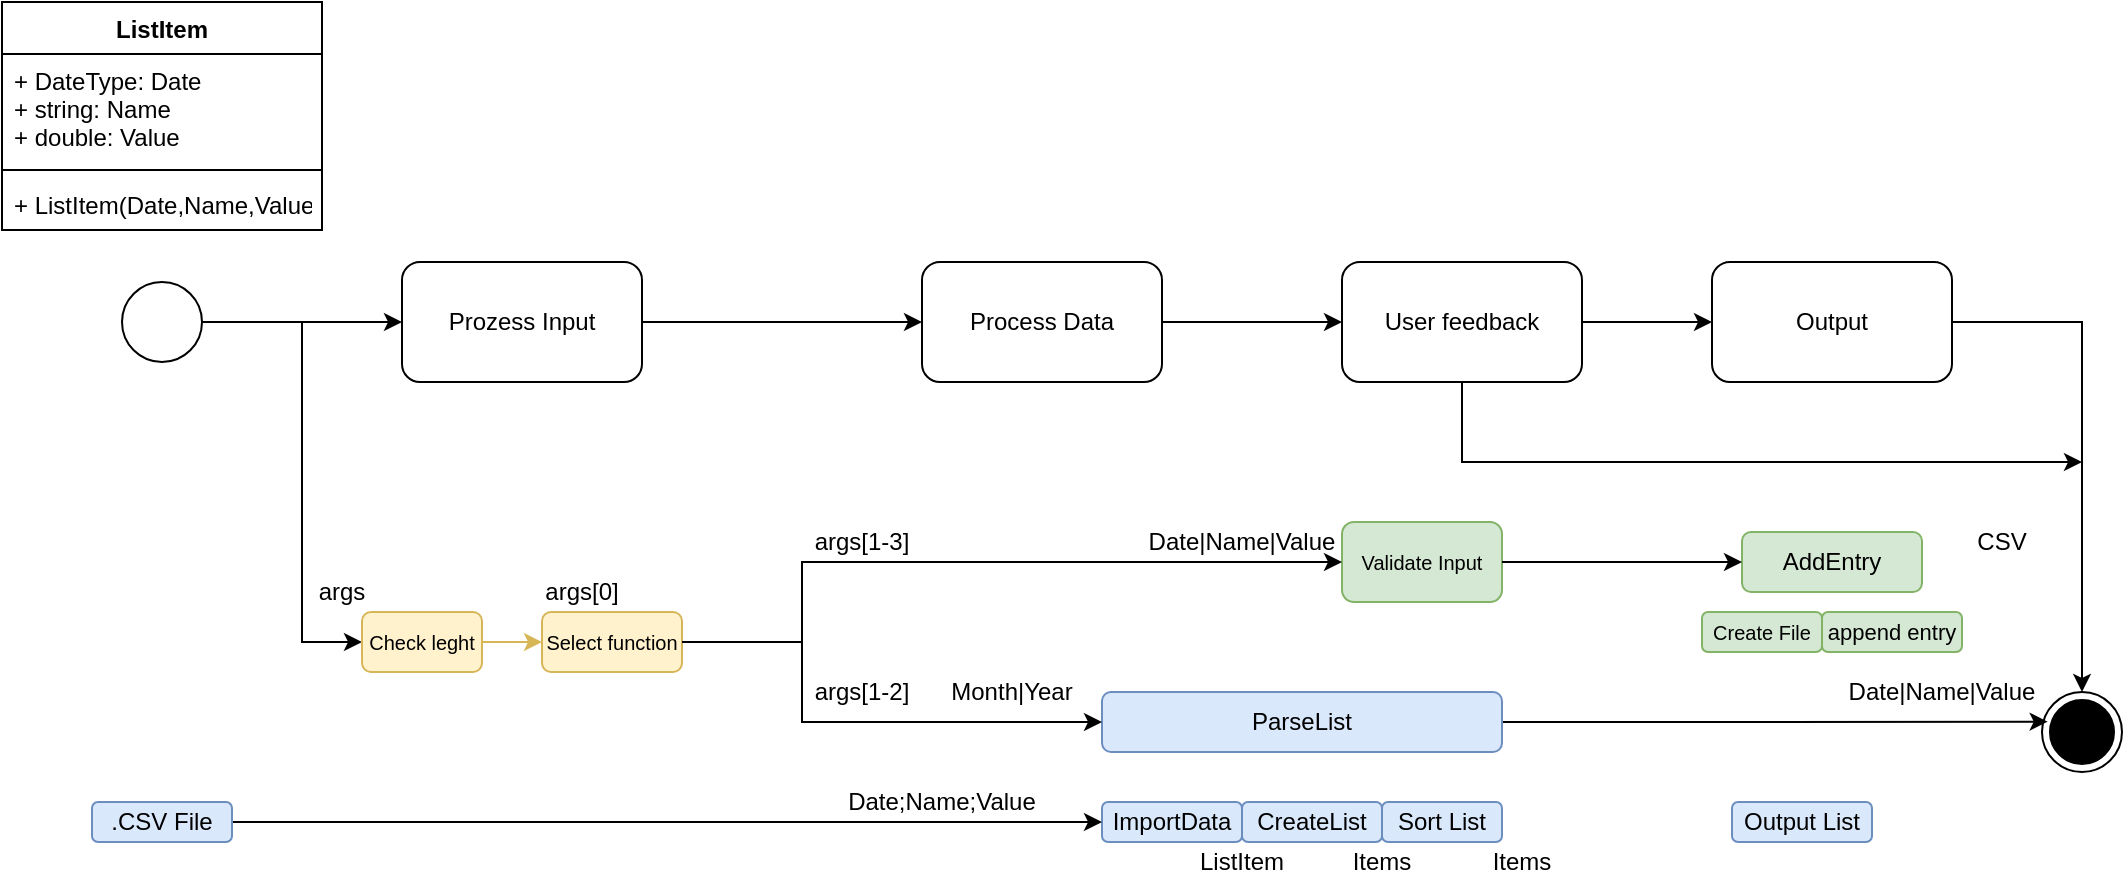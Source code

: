 <mxfile version="14.1.1" type="device"><diagram id="C5RBs43oDa-KdzZeNtuy" name="Page-1"><mxGraphModel dx="1635" dy="1132" grid="1" gridSize="10" guides="1" tooltips="1" connect="1" arrows="1" fold="1" page="1" pageScale="1" pageWidth="1169" pageHeight="827" math="0" shadow="0"><root><mxCell id="WIyWlLk6GJQsqaUBKTNV-0"/><mxCell id="WIyWlLk6GJQsqaUBKTNV-1" parent="WIyWlLk6GJQsqaUBKTNV-0"/><mxCell id="Vzc2xN44RKhHdTeVtSJN-133" value="" style="group" vertex="1" connectable="0" parent="WIyWlLk6GJQsqaUBKTNV-1"><mxGeometry width="1060" height="440" as="geometry"/></mxCell><mxCell id="Vzc2xN44RKhHdTeVtSJN-1" value="" style="ellipse;whiteSpace=wrap;html=1;" vertex="1" parent="Vzc2xN44RKhHdTeVtSJN-133"><mxGeometry x="60" y="139.998" width="40" height="40" as="geometry"/></mxCell><mxCell id="Vzc2xN44RKhHdTeVtSJN-2" value="Prozess Input" style="rounded=1;whiteSpace=wrap;html=1;" vertex="1" parent="Vzc2xN44RKhHdTeVtSJN-133"><mxGeometry x="200" y="130" width="120" height="60" as="geometry"/></mxCell><mxCell id="Vzc2xN44RKhHdTeVtSJN-0" style="edgeStyle=orthogonalEdgeStyle;rounded=0;orthogonalLoop=1;jettySize=auto;html=1;exitX=1;exitY=0.5;exitDx=0;exitDy=0;" edge="1" parent="Vzc2xN44RKhHdTeVtSJN-133" source="Vzc2xN44RKhHdTeVtSJN-1" target="Vzc2xN44RKhHdTeVtSJN-2"><mxGeometry relative="1" as="geometry"><mxPoint x="180" y="159.86" as="targetPoint"/></mxGeometry></mxCell><mxCell id="Vzc2xN44RKhHdTeVtSJN-3" style="edgeStyle=orthogonalEdgeStyle;rounded=0;orthogonalLoop=1;jettySize=auto;html=1;exitX=1;exitY=0.5;exitDx=0;exitDy=0;" edge="1" parent="Vzc2xN44RKhHdTeVtSJN-133" source="Vzc2xN44RKhHdTeVtSJN-2" target="Vzc2xN44RKhHdTeVtSJN-4"><mxGeometry relative="1" as="geometry"><mxPoint x="500" y="159.86" as="targetPoint"/><mxPoint x="420.0" y="159.998" as="sourcePoint"/><Array as="points"><mxPoint x="340" y="159.998"/><mxPoint x="340" y="159.998"/></Array></mxGeometry></mxCell><mxCell id="Vzc2xN44RKhHdTeVtSJN-4" value="Process Data" style="rounded=1;whiteSpace=wrap;html=1;" vertex="1" parent="Vzc2xN44RKhHdTeVtSJN-133"><mxGeometry x="460" y="130" width="120" height="60" as="geometry"/></mxCell><mxCell id="Vzc2xN44RKhHdTeVtSJN-5" style="edgeStyle=orthogonalEdgeStyle;rounded=0;orthogonalLoop=1;jettySize=auto;html=1;exitX=1;exitY=0.5;exitDx=0;exitDy=0;" edge="1" parent="Vzc2xN44RKhHdTeVtSJN-133" source="Vzc2xN44RKhHdTeVtSJN-4" target="Vzc2xN44RKhHdTeVtSJN-8"><mxGeometry relative="1" as="geometry"><mxPoint x="700" y="159.86" as="targetPoint"/><mxPoint x="620.0" y="159.998" as="sourcePoint"/></mxGeometry></mxCell><mxCell id="Vzc2xN44RKhHdTeVtSJN-130" style="edgeStyle=orthogonalEdgeStyle;rounded=0;orthogonalLoop=1;jettySize=auto;html=1;exitX=0.5;exitY=1;exitDx=0;exitDy=0;" edge="1" parent="Vzc2xN44RKhHdTeVtSJN-133" source="Vzc2xN44RKhHdTeVtSJN-8"><mxGeometry relative="1" as="geometry"><mxPoint x="1040" y="230" as="targetPoint"/><Array as="points"><mxPoint x="730" y="230"/></Array></mxGeometry></mxCell><mxCell id="Vzc2xN44RKhHdTeVtSJN-8" value="User feedback" style="rounded=1;whiteSpace=wrap;html=1;" vertex="1" parent="Vzc2xN44RKhHdTeVtSJN-133"><mxGeometry x="670" y="130" width="120" height="60" as="geometry"/></mxCell><mxCell id="Vzc2xN44RKhHdTeVtSJN-9" value="" style="ellipse;html=1;shape=endState;fillColor=#000000;fontSize=7;" vertex="1" parent="Vzc2xN44RKhHdTeVtSJN-133"><mxGeometry x="1020" y="344.998" width="40" height="40" as="geometry"/></mxCell><mxCell id="Vzc2xN44RKhHdTeVtSJN-10" style="edgeStyle=orthogonalEdgeStyle;rounded=0;orthogonalLoop=1;jettySize=auto;html=1;exitX=0;exitY=0.5;exitDx=0;exitDy=0;fontSize=7;entryX=0;entryY=0.5;entryDx=0;entryDy=0;" edge="1" parent="Vzc2xN44RKhHdTeVtSJN-133" target="Vzc2xN44RKhHdTeVtSJN-12"><mxGeometry relative="1" as="geometry"><mxPoint x="140" y="159.998" as="sourcePoint"/><Array as="points"><mxPoint x="150" y="160"/><mxPoint x="150" y="320"/><mxPoint x="180" y="320"/></Array></mxGeometry></mxCell><mxCell id="Vzc2xN44RKhHdTeVtSJN-12" value="&lt;font style=&quot;font-size: 10px&quot;&gt;Check leght&lt;/font&gt;" style="rounded=1;whiteSpace=wrap;html=1;strokeColor=#d6b656;fontSize=7;fillColor=#fff2cc;" vertex="1" parent="Vzc2xN44RKhHdTeVtSJN-133"><mxGeometry x="180" y="304.998" width="60" height="30" as="geometry"/></mxCell><mxCell id="Vzc2xN44RKhHdTeVtSJN-16" value="&lt;font style=&quot;font-size: 10px&quot;&gt;Select function&lt;/font&gt;" style="rounded=1;whiteSpace=wrap;html=1;strokeColor=#d6b656;fontSize=7;fillColor=#fff2cc;" vertex="1" parent="Vzc2xN44RKhHdTeVtSJN-133"><mxGeometry x="270" y="304.998" width="70" height="30" as="geometry"/></mxCell><mxCell id="Vzc2xN44RKhHdTeVtSJN-11" style="edgeStyle=orthogonalEdgeStyle;rounded=0;orthogonalLoop=1;jettySize=auto;html=1;exitX=1;exitY=0.5;exitDx=0;exitDy=0;fontSize=7;entryX=0;entryY=0.5;entryDx=0;entryDy=0;fillColor=#fff2cc;strokeColor=#d6b656;" edge="1" parent="Vzc2xN44RKhHdTeVtSJN-133" source="Vzc2xN44RKhHdTeVtSJN-12" target="Vzc2xN44RKhHdTeVtSJN-16"><mxGeometry relative="1" as="geometry"><mxPoint x="260" y="305" as="targetPoint"/></mxGeometry></mxCell><mxCell id="Vzc2xN44RKhHdTeVtSJN-19" value="&lt;font style=&quot;font-size: 10px&quot;&gt;Create File&lt;/font&gt;" style="rounded=1;whiteSpace=wrap;html=1;strokeColor=#82b366;fontSize=7;fillColor=#d5e8d4;" vertex="1" parent="Vzc2xN44RKhHdTeVtSJN-133"><mxGeometry x="850" y="305" width="60" height="20" as="geometry"/></mxCell><mxCell id="Vzc2xN44RKhHdTeVtSJN-21" value="&lt;font style=&quot;font-size: 11px&quot;&gt;append entry&lt;/font&gt;" style="rounded=1;whiteSpace=wrap;html=1;strokeColor=#82b366;fontSize=7;fillColor=#d5e8d4;" vertex="1" parent="Vzc2xN44RKhHdTeVtSJN-133"><mxGeometry x="910" y="305" width="70" height="20" as="geometry"/></mxCell><mxCell id="Vzc2xN44RKhHdTeVtSJN-129" style="edgeStyle=orthogonalEdgeStyle;rounded=0;orthogonalLoop=1;jettySize=auto;html=1;exitX=1;exitY=0.5;exitDx=0;exitDy=0;entryX=0.5;entryY=0;entryDx=0;entryDy=0;" edge="1" parent="Vzc2xN44RKhHdTeVtSJN-133" source="Vzc2xN44RKhHdTeVtSJN-23" target="Vzc2xN44RKhHdTeVtSJN-9"><mxGeometry relative="1" as="geometry"/></mxCell><mxCell id="Vzc2xN44RKhHdTeVtSJN-23" value="Output" style="rounded=1;whiteSpace=wrap;html=1;" vertex="1" parent="Vzc2xN44RKhHdTeVtSJN-133"><mxGeometry x="855" y="130" width="120" height="60" as="geometry"/></mxCell><mxCell id="Vzc2xN44RKhHdTeVtSJN-74" style="edgeStyle=orthogonalEdgeStyle;rounded=0;orthogonalLoop=1;jettySize=auto;html=1;exitX=1;exitY=0.5;exitDx=0;exitDy=0;entryX=0;entryY=0.5;entryDx=0;entryDy=0;" edge="1" parent="Vzc2xN44RKhHdTeVtSJN-133" source="Vzc2xN44RKhHdTeVtSJN-8" target="Vzc2xN44RKhHdTeVtSJN-23"><mxGeometry relative="1" as="geometry"/></mxCell><mxCell id="Vzc2xN44RKhHdTeVtSJN-27" value="&lt;font style=&quot;font-size: 10px&quot;&gt;Validate Input&lt;/font&gt;" style="rounded=1;whiteSpace=wrap;html=1;fontSize=7;fillColor=#d5e8d4;strokeColor=#82b366;" vertex="1" parent="Vzc2xN44RKhHdTeVtSJN-133"><mxGeometry x="670" y="260" width="80" height="40" as="geometry"/></mxCell><mxCell id="Vzc2xN44RKhHdTeVtSJN-114" style="edgeStyle=orthogonalEdgeStyle;rounded=0;orthogonalLoop=1;jettySize=auto;html=1;exitX=1;exitY=0.5;exitDx=0;exitDy=0;entryX=0;entryY=0.5;entryDx=0;entryDy=0;" edge="1" parent="Vzc2xN44RKhHdTeVtSJN-133" source="Vzc2xN44RKhHdTeVtSJN-16" target="Vzc2xN44RKhHdTeVtSJN-27"><mxGeometry relative="1" as="geometry"><Array as="points"><mxPoint x="400" y="320"/><mxPoint x="400" y="280"/></Array></mxGeometry></mxCell><mxCell id="Vzc2xN44RKhHdTeVtSJN-118" style="edgeStyle=orthogonalEdgeStyle;rounded=0;orthogonalLoop=1;jettySize=auto;html=1;exitX=1;exitY=0.5;exitDx=0;exitDy=0;entryX=0.071;entryY=0.371;entryDx=0;entryDy=0;entryPerimeter=0;" edge="1" parent="Vzc2xN44RKhHdTeVtSJN-133" source="Vzc2xN44RKhHdTeVtSJN-28" target="Vzc2xN44RKhHdTeVtSJN-9"><mxGeometry relative="1" as="geometry"/></mxCell><mxCell id="Vzc2xN44RKhHdTeVtSJN-28" value="ParseList" style="rounded=1;whiteSpace=wrap;html=1;fillColor=#dae8fc;strokeColor=#6c8ebf;" vertex="1" parent="Vzc2xN44RKhHdTeVtSJN-133"><mxGeometry x="550" y="345" width="200" height="30" as="geometry"/></mxCell><mxCell id="Vzc2xN44RKhHdTeVtSJN-35" style="edgeStyle=orthogonalEdgeStyle;rounded=0;orthogonalLoop=1;jettySize=auto;html=1;exitX=1;exitY=0.5;exitDx=0;exitDy=0;entryX=0;entryY=0.5;entryDx=0;entryDy=0;" edge="1" parent="Vzc2xN44RKhHdTeVtSJN-133" source="Vzc2xN44RKhHdTeVtSJN-16" target="Vzc2xN44RKhHdTeVtSJN-28"><mxGeometry relative="1" as="geometry"><Array as="points"><mxPoint x="400" y="320"/><mxPoint x="400" y="360"/></Array></mxGeometry></mxCell><mxCell id="Vzc2xN44RKhHdTeVtSJN-36" value="ImportData" style="rounded=1;whiteSpace=wrap;html=1;fillColor=#dae8fc;strokeColor=#6c8ebf;" vertex="1" parent="Vzc2xN44RKhHdTeVtSJN-133"><mxGeometry x="550" y="400" width="70" height="20" as="geometry"/></mxCell><mxCell id="Vzc2xN44RKhHdTeVtSJN-38" value="Sort List" style="rounded=1;whiteSpace=wrap;html=1;fillColor=#dae8fc;strokeColor=#6c8ebf;" vertex="1" parent="Vzc2xN44RKhHdTeVtSJN-133"><mxGeometry x="690" y="400" width="60" height="20" as="geometry"/></mxCell><mxCell id="Vzc2xN44RKhHdTeVtSJN-39" value="Output List" style="rounded=1;whiteSpace=wrap;html=1;fillColor=#dae8fc;strokeColor=#6c8ebf;" vertex="1" parent="Vzc2xN44RKhHdTeVtSJN-133"><mxGeometry x="865" y="400" width="70" height="20" as="geometry"/></mxCell><mxCell id="Vzc2xN44RKhHdTeVtSJN-60" value="ListItem" style="text;html=1;strokeColor=none;fillColor=none;align=center;verticalAlign=middle;whiteSpace=wrap;rounded=0;" vertex="1" parent="Vzc2xN44RKhHdTeVtSJN-133"><mxGeometry x="600" y="420" width="40" height="20" as="geometry"/></mxCell><mxCell id="Vzc2xN44RKhHdTeVtSJN-67" value="CreateList" style="rounded=1;whiteSpace=wrap;html=1;fillColor=#dae8fc;strokeColor=#6c8ebf;" vertex="1" parent="Vzc2xN44RKhHdTeVtSJN-133"><mxGeometry x="620" y="400" width="70" height="20" as="geometry"/></mxCell><mxCell id="Vzc2xN44RKhHdTeVtSJN-68" value="Items" style="text;html=1;strokeColor=none;fillColor=none;align=center;verticalAlign=middle;whiteSpace=wrap;rounded=0;" vertex="1" parent="Vzc2xN44RKhHdTeVtSJN-133"><mxGeometry x="670" y="420" width="40" height="20" as="geometry"/></mxCell><mxCell id="Vzc2xN44RKhHdTeVtSJN-69" value="Items" style="text;html=1;strokeColor=none;fillColor=none;align=center;verticalAlign=middle;whiteSpace=wrap;rounded=0;" vertex="1" parent="Vzc2xN44RKhHdTeVtSJN-133"><mxGeometry x="740" y="420" width="40" height="20" as="geometry"/></mxCell><mxCell id="Vzc2xN44RKhHdTeVtSJN-71" value="args" style="text;html=1;strokeColor=none;fillColor=none;align=center;verticalAlign=middle;whiteSpace=wrap;rounded=0;" vertex="1" parent="Vzc2xN44RKhHdTeVtSJN-133"><mxGeometry x="150" y="285" width="40" height="20" as="geometry"/></mxCell><mxCell id="Vzc2xN44RKhHdTeVtSJN-76" value="AddEntry" style="rounded=1;whiteSpace=wrap;html=1;fillColor=#d5e8d4;strokeColor=#82b366;" vertex="1" parent="Vzc2xN44RKhHdTeVtSJN-133"><mxGeometry x="870" y="265" width="90" height="30" as="geometry"/></mxCell><mxCell id="Vzc2xN44RKhHdTeVtSJN-116" style="edgeStyle=orthogonalEdgeStyle;rounded=0;orthogonalLoop=1;jettySize=auto;html=1;exitX=1;exitY=0.5;exitDx=0;exitDy=0;" edge="1" parent="Vzc2xN44RKhHdTeVtSJN-133" source="Vzc2xN44RKhHdTeVtSJN-27" target="Vzc2xN44RKhHdTeVtSJN-76"><mxGeometry relative="1" as="geometry"/></mxCell><mxCell id="Vzc2xN44RKhHdTeVtSJN-99" value="ListItem" style="swimlane;fontStyle=1;align=center;verticalAlign=top;childLayout=stackLayout;horizontal=1;startSize=26;horizontalStack=0;resizeParent=1;resizeParentMax=0;resizeLast=0;collapsible=1;marginBottom=0;" vertex="1" parent="Vzc2xN44RKhHdTeVtSJN-133"><mxGeometry width="160" height="114" as="geometry"/></mxCell><mxCell id="Vzc2xN44RKhHdTeVtSJN-100" value="+ DateType: Date&#10;+ string: Name&#10;+ double: Value" style="text;strokeColor=none;fillColor=none;align=left;verticalAlign=top;spacingLeft=4;spacingRight=4;overflow=hidden;rotatable=0;points=[[0,0.5],[1,0.5]];portConstraint=eastwest;" vertex="1" parent="Vzc2xN44RKhHdTeVtSJN-99"><mxGeometry y="26" width="160" height="54" as="geometry"/></mxCell><mxCell id="Vzc2xN44RKhHdTeVtSJN-101" value="" style="line;strokeWidth=1;fillColor=none;align=left;verticalAlign=middle;spacingTop=-1;spacingLeft=3;spacingRight=3;rotatable=0;labelPosition=right;points=[];portConstraint=eastwest;" vertex="1" parent="Vzc2xN44RKhHdTeVtSJN-99"><mxGeometry y="80" width="160" height="8" as="geometry"/></mxCell><mxCell id="Vzc2xN44RKhHdTeVtSJN-102" value="+ ListItem(Date,Name,Value)" style="text;strokeColor=none;fillColor=none;align=left;verticalAlign=top;spacingLeft=4;spacingRight=4;overflow=hidden;rotatable=0;points=[[0,0.5],[1,0.5]];portConstraint=eastwest;" vertex="1" parent="Vzc2xN44RKhHdTeVtSJN-99"><mxGeometry y="88" width="160" height="26" as="geometry"/></mxCell><mxCell id="Vzc2xN44RKhHdTeVtSJN-106" value="CSV" style="text;html=1;strokeColor=none;fillColor=none;align=center;verticalAlign=middle;whiteSpace=wrap;rounded=0;" vertex="1" parent="Vzc2xN44RKhHdTeVtSJN-133"><mxGeometry x="980" y="260" width="40" height="20" as="geometry"/></mxCell><mxCell id="Vzc2xN44RKhHdTeVtSJN-108" value="Date|Name|Value" style="text;html=1;strokeColor=none;fillColor=none;align=center;verticalAlign=middle;whiteSpace=wrap;rounded=0;" vertex="1" parent="Vzc2xN44RKhHdTeVtSJN-133"><mxGeometry x="570" y="260" width="100" height="20" as="geometry"/></mxCell><mxCell id="Vzc2xN44RKhHdTeVtSJN-110" value="args[0]" style="text;html=1;strokeColor=none;fillColor=none;align=center;verticalAlign=middle;whiteSpace=wrap;rounded=0;" vertex="1" parent="Vzc2xN44RKhHdTeVtSJN-133"><mxGeometry x="270" y="285" width="40" height="20" as="geometry"/></mxCell><mxCell id="Vzc2xN44RKhHdTeVtSJN-111" value="args[1-3]" style="text;html=1;strokeColor=none;fillColor=none;align=center;verticalAlign=middle;whiteSpace=wrap;rounded=0;" vertex="1" parent="Vzc2xN44RKhHdTeVtSJN-133"><mxGeometry x="400" y="260" width="60" height="20" as="geometry"/></mxCell><mxCell id="Vzc2xN44RKhHdTeVtSJN-112" value="args[1-2]" style="text;html=1;strokeColor=none;fillColor=none;align=center;verticalAlign=middle;whiteSpace=wrap;rounded=0;" vertex="1" parent="Vzc2xN44RKhHdTeVtSJN-133"><mxGeometry x="400" y="335" width="60" height="20" as="geometry"/></mxCell><mxCell id="Vzc2xN44RKhHdTeVtSJN-113" value="Month|Year" style="text;html=1;strokeColor=none;fillColor=none;align=center;verticalAlign=middle;whiteSpace=wrap;rounded=0;" vertex="1" parent="Vzc2xN44RKhHdTeVtSJN-133"><mxGeometry x="470" y="335" width="70" height="20" as="geometry"/></mxCell><mxCell id="Vzc2xN44RKhHdTeVtSJN-115" style="edgeStyle=orthogonalEdgeStyle;rounded=0;orthogonalLoop=1;jettySize=auto;html=1;exitX=0.5;exitY=1;exitDx=0;exitDy=0;" edge="1" parent="Vzc2xN44RKhHdTeVtSJN-133" source="Vzc2xN44RKhHdTeVtSJN-113" target="Vzc2xN44RKhHdTeVtSJN-113"><mxGeometry relative="1" as="geometry"/></mxCell><mxCell id="Vzc2xN44RKhHdTeVtSJN-119" value="" style="endArrow=classic;html=1;entryX=0;entryY=0.5;entryDx=0;entryDy=0;" edge="1" parent="Vzc2xN44RKhHdTeVtSJN-133" source="Vzc2xN44RKhHdTeVtSJN-120" target="Vzc2xN44RKhHdTeVtSJN-36"><mxGeometry width="50" height="50" relative="1" as="geometry"><mxPoint x="230" y="410" as="sourcePoint"/><mxPoint x="660" y="210" as="targetPoint"/></mxGeometry></mxCell><mxCell id="Vzc2xN44RKhHdTeVtSJN-122" value="Date;Name;Value" style="text;html=1;strokeColor=none;fillColor=none;align=center;verticalAlign=middle;whiteSpace=wrap;rounded=0;" vertex="1" parent="Vzc2xN44RKhHdTeVtSJN-133"><mxGeometry x="420" y="390" width="100" height="20" as="geometry"/></mxCell><mxCell id="Vzc2xN44RKhHdTeVtSJN-120" value=".CSV File" style="rounded=1;whiteSpace=wrap;html=1;fillColor=#dae8fc;strokeColor=#6c8ebf;" vertex="1" parent="Vzc2xN44RKhHdTeVtSJN-133"><mxGeometry x="45" y="400" width="70" height="20" as="geometry"/></mxCell><mxCell id="Vzc2xN44RKhHdTeVtSJN-127" value="Date|Name|Value" style="text;html=1;strokeColor=none;fillColor=none;align=center;verticalAlign=middle;whiteSpace=wrap;rounded=0;" vertex="1" parent="Vzc2xN44RKhHdTeVtSJN-133"><mxGeometry x="920" y="335" width="100" height="20" as="geometry"/></mxCell></root></mxGraphModel></diagram></mxfile>